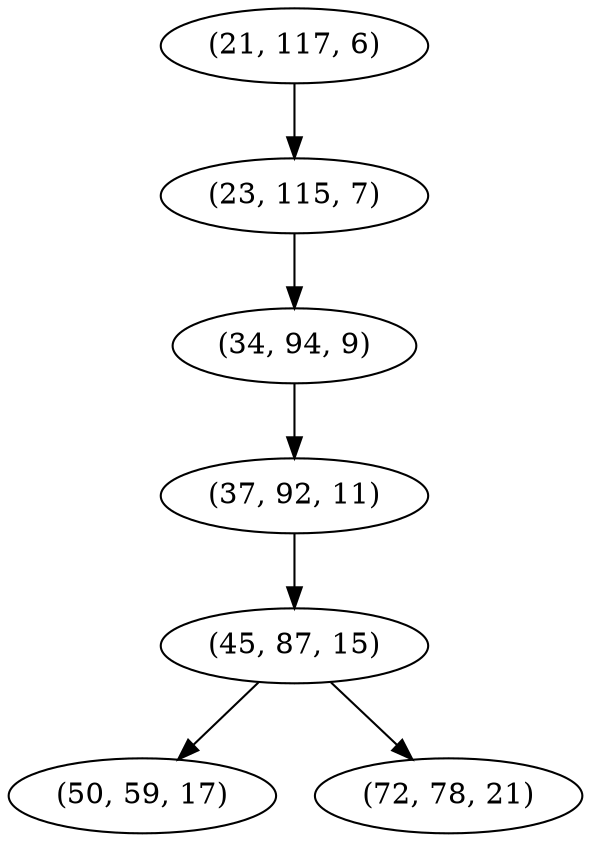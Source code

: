 digraph tree {
    "(21, 117, 6)";
    "(23, 115, 7)";
    "(34, 94, 9)";
    "(37, 92, 11)";
    "(45, 87, 15)";
    "(50, 59, 17)";
    "(72, 78, 21)";
    "(21, 117, 6)" -> "(23, 115, 7)";
    "(23, 115, 7)" -> "(34, 94, 9)";
    "(34, 94, 9)" -> "(37, 92, 11)";
    "(37, 92, 11)" -> "(45, 87, 15)";
    "(45, 87, 15)" -> "(50, 59, 17)";
    "(45, 87, 15)" -> "(72, 78, 21)";
}
